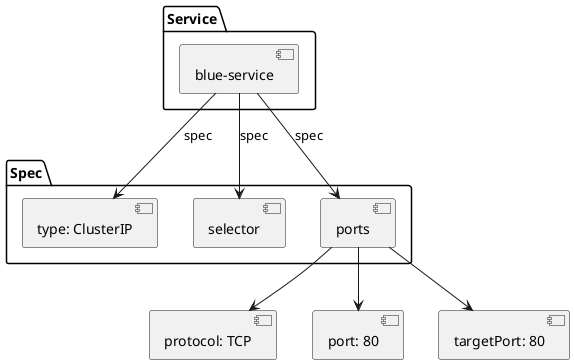@startuml
package "Service" {
    [blue-service]
}

package "Spec" {
    [type: ClusterIP]
    [selector]
    [ports]
}

[blue-service] --> [type: ClusterIP] : spec
[blue-service] --> [selector] : spec
[blue-service] --> [ports] : spec

[ports] --> [protocol: TCP]
[ports] --> [port: 80]
[ports] --> [targetPort: 80]
@enduml
